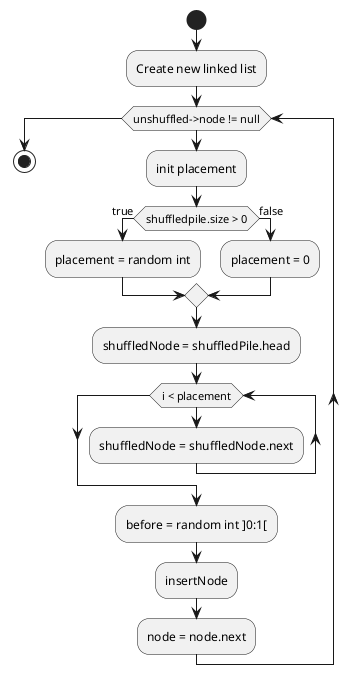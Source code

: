 @startuml
'https://plantuml.com/activity-diagram-beta

start
:Create new linked list;
while(unshuffled->node != null)
:init placement;
if(shuffledpile.size > 0) then (true)
    :placement = random int;
else (false)
    :placement = 0;
endif

:shuffledNode = shuffledPile.head;
while(i < placement)
    :shuffledNode = shuffledNode.next;
endwhile

:before = random int ]0:1[;
:insertNode;

:node = node.next;
endwhile

stop

@enduml
